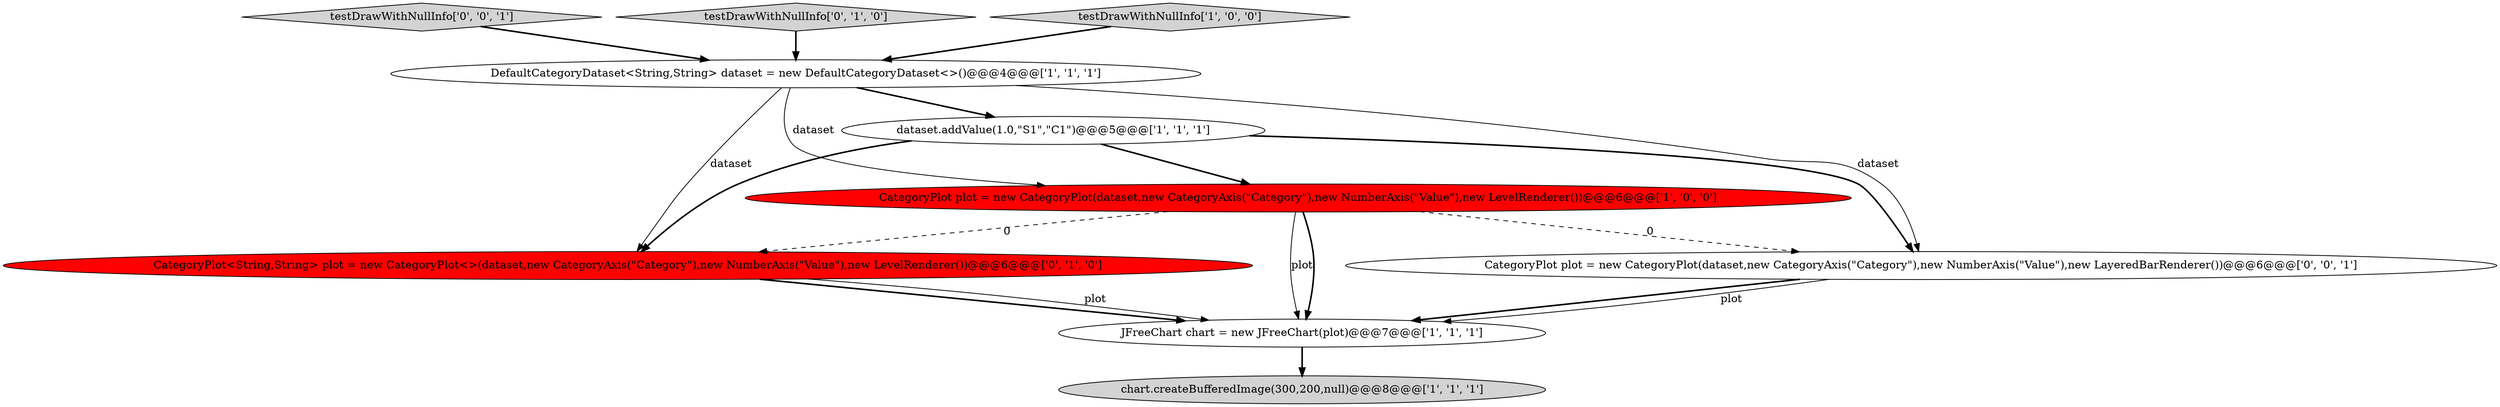 digraph {
9 [style = filled, label = "testDrawWithNullInfo['0', '0', '1']", fillcolor = lightgray, shape = diamond image = "AAA0AAABBB3BBB"];
6 [style = filled, label = "CategoryPlot<String,String> plot = new CategoryPlot<>(dataset,new CategoryAxis(\"Category\"),new NumberAxis(\"Value\"),new LevelRenderer())@@@6@@@['0', '1', '0']", fillcolor = red, shape = ellipse image = "AAA1AAABBB2BBB"];
0 [style = filled, label = "DefaultCategoryDataset<String,String> dataset = new DefaultCategoryDataset<>()@@@4@@@['1', '1', '1']", fillcolor = white, shape = ellipse image = "AAA0AAABBB1BBB"];
2 [style = filled, label = "CategoryPlot plot = new CategoryPlot(dataset,new CategoryAxis(\"Category\"),new NumberAxis(\"Value\"),new LevelRenderer())@@@6@@@['1', '0', '0']", fillcolor = red, shape = ellipse image = "AAA1AAABBB1BBB"];
4 [style = filled, label = "dataset.addValue(1.0,\"S1\",\"C1\")@@@5@@@['1', '1', '1']", fillcolor = white, shape = ellipse image = "AAA0AAABBB1BBB"];
8 [style = filled, label = "CategoryPlot plot = new CategoryPlot(dataset,new CategoryAxis(\"Category\"),new NumberAxis(\"Value\"),new LayeredBarRenderer())@@@6@@@['0', '0', '1']", fillcolor = white, shape = ellipse image = "AAA0AAABBB3BBB"];
1 [style = filled, label = "chart.createBufferedImage(300,200,null)@@@8@@@['1', '1', '1']", fillcolor = lightgray, shape = ellipse image = "AAA0AAABBB1BBB"];
7 [style = filled, label = "testDrawWithNullInfo['0', '1', '0']", fillcolor = lightgray, shape = diamond image = "AAA0AAABBB2BBB"];
5 [style = filled, label = "JFreeChart chart = new JFreeChart(plot)@@@7@@@['1', '1', '1']", fillcolor = white, shape = ellipse image = "AAA0AAABBB1BBB"];
3 [style = filled, label = "testDrawWithNullInfo['1', '0', '0']", fillcolor = lightgray, shape = diamond image = "AAA0AAABBB1BBB"];
4->8 [style = bold, label=""];
5->1 [style = bold, label=""];
6->5 [style = bold, label=""];
0->2 [style = solid, label="dataset"];
7->0 [style = bold, label=""];
4->2 [style = bold, label=""];
2->5 [style = solid, label="plot"];
9->0 [style = bold, label=""];
8->5 [style = bold, label=""];
0->6 [style = solid, label="dataset"];
6->5 [style = solid, label="plot"];
0->4 [style = bold, label=""];
4->6 [style = bold, label=""];
0->8 [style = solid, label="dataset"];
8->5 [style = solid, label="plot"];
2->8 [style = dashed, label="0"];
3->0 [style = bold, label=""];
2->5 [style = bold, label=""];
2->6 [style = dashed, label="0"];
}
